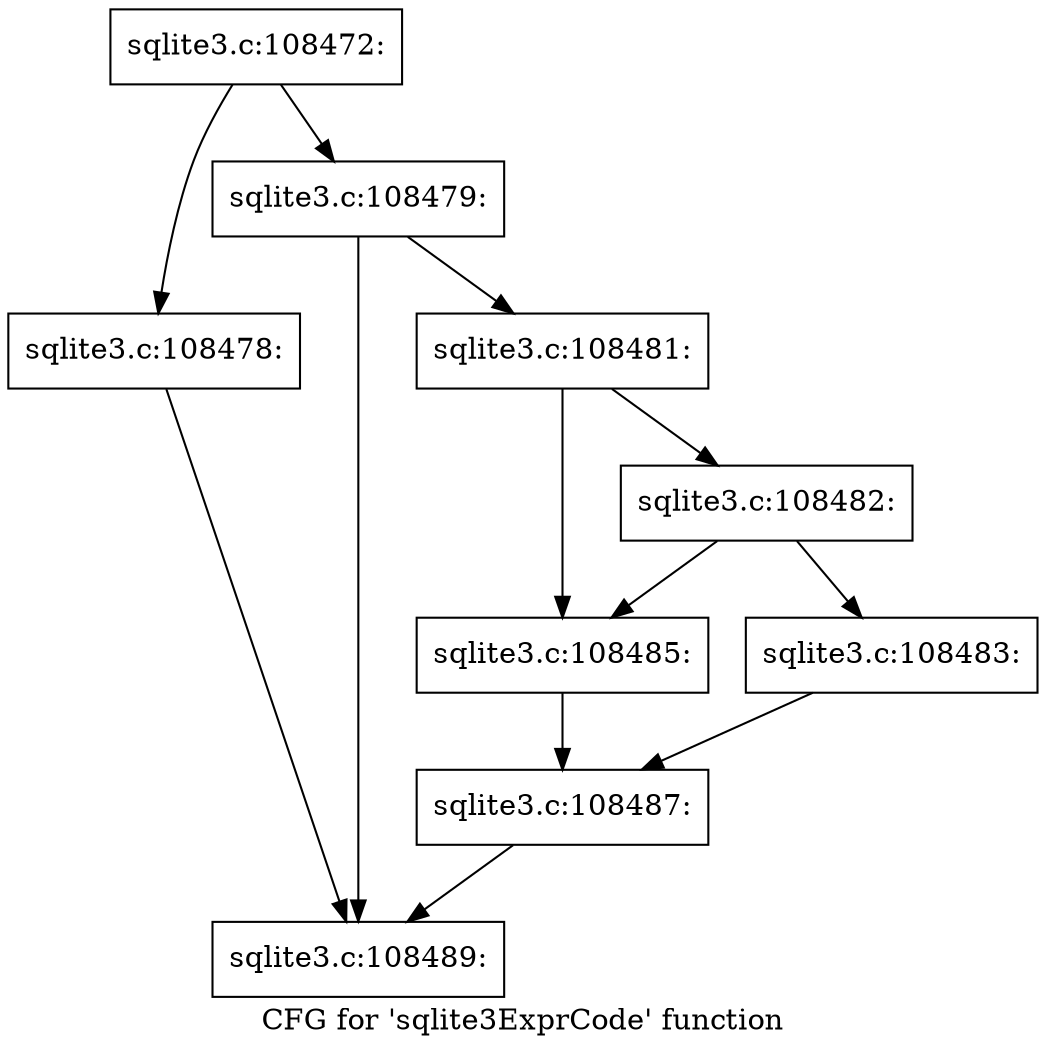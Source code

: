 digraph "CFG for 'sqlite3ExprCode' function" {
	label="CFG for 'sqlite3ExprCode' function";

	Node0x55c0f8a688f0 [shape=record,label="{sqlite3.c:108472:}"];
	Node0x55c0f8a688f0 -> Node0x55c0f8a6ced0;
	Node0x55c0f8a688f0 -> Node0x55c0f8a6cf20;
	Node0x55c0f8a6ced0 [shape=record,label="{sqlite3.c:108478:}"];
	Node0x55c0f8a6ced0 -> Node0x55c0f8a6dad0;
	Node0x55c0f8a6cf20 [shape=record,label="{sqlite3.c:108479:}"];
	Node0x55c0f8a6cf20 -> Node0x55c0f5f169e0;
	Node0x55c0f8a6cf20 -> Node0x55c0f8a6dad0;
	Node0x55c0f5f169e0 [shape=record,label="{sqlite3.c:108481:}"];
	Node0x55c0f5f169e0 -> Node0x55c0f8a6e3f0;
	Node0x55c0f5f169e0 -> Node0x55c0f8a6e3a0;
	Node0x55c0f8a6e3f0 [shape=record,label="{sqlite3.c:108482:}"];
	Node0x55c0f8a6e3f0 -> Node0x55c0f8a6e300;
	Node0x55c0f8a6e3f0 -> Node0x55c0f8a6e3a0;
	Node0x55c0f8a6e300 [shape=record,label="{sqlite3.c:108483:}"];
	Node0x55c0f8a6e300 -> Node0x55c0f8a6e350;
	Node0x55c0f8a6e3a0 [shape=record,label="{sqlite3.c:108485:}"];
	Node0x55c0f8a6e3a0 -> Node0x55c0f8a6e350;
	Node0x55c0f8a6e350 [shape=record,label="{sqlite3.c:108487:}"];
	Node0x55c0f8a6e350 -> Node0x55c0f8a6dad0;
	Node0x55c0f8a6dad0 [shape=record,label="{sqlite3.c:108489:}"];
}
